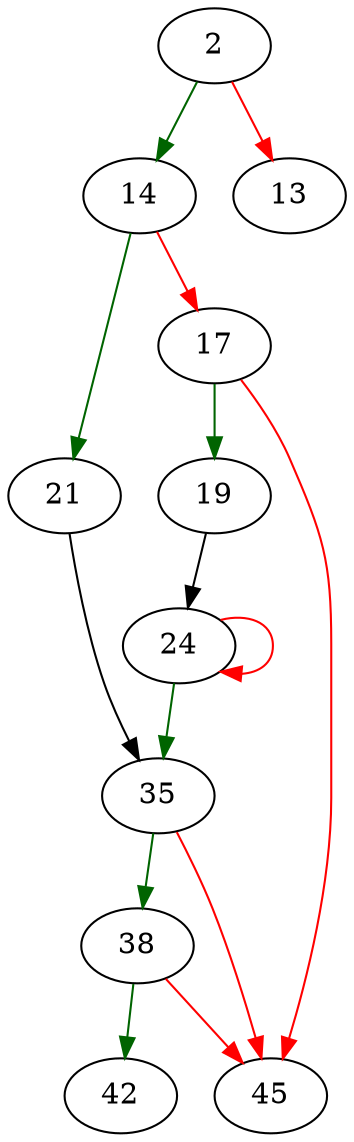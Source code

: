 strict digraph "main" {
	// Node definitions.
	2 [entry=true];
	14;
	13;
	21;
	17;
	19;
	45;
	24;
	35;
	38;
	42;

	// Edge definitions.
	2 -> 14 [
		color=darkgreen
		cond=true
	];
	2 -> 13 [
		color=red
		cond=false
	];
	14 -> 21 [
		color=darkgreen
		cond=true
	];
	14 -> 17 [
		color=red
		cond=false
	];
	21 -> 35;
	17 -> 19 [
		color=darkgreen
		cond=true
	];
	17 -> 45 [
		color=red
		cond=false
	];
	19 -> 24;
	24 -> 24 [
		color=red
		cond=false
	];
	24 -> 35 [
		color=darkgreen
		cond=true
	];
	35 -> 45 [
		color=red
		cond=false
	];
	35 -> 38 [
		color=darkgreen
		cond=true
	];
	38 -> 45 [
		color=red
		cond=false
	];
	38 -> 42 [
		color=darkgreen
		cond=true
	];
}